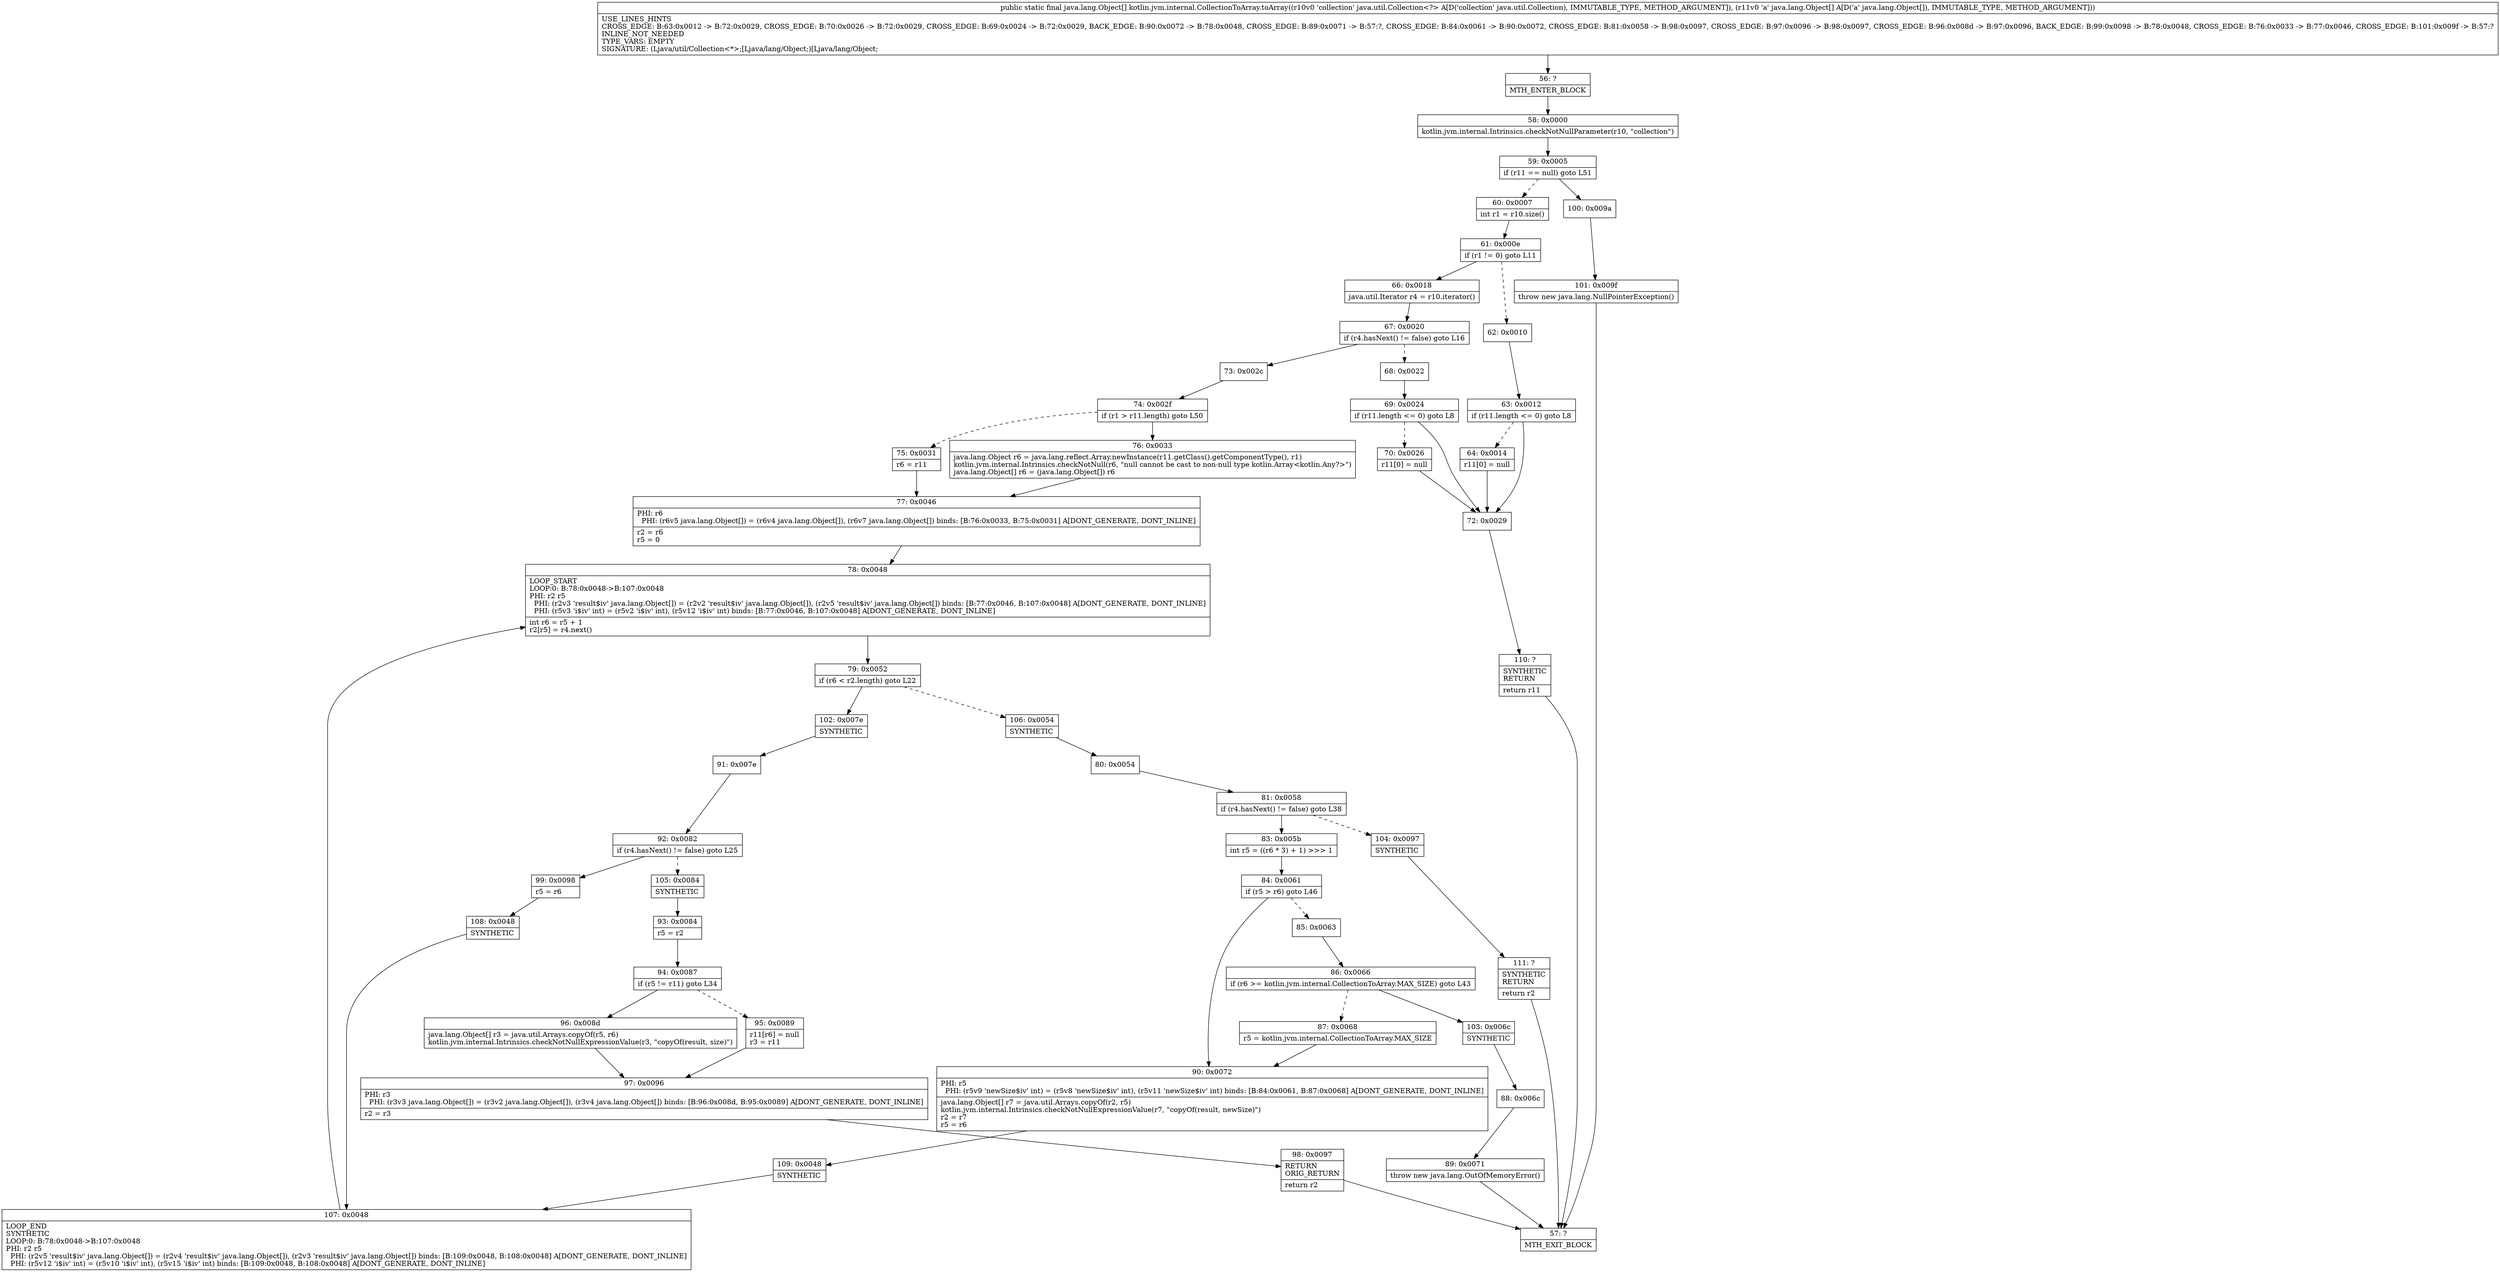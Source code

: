 digraph "CFG forkotlin.jvm.internal.CollectionToArray.toArray(Ljava\/util\/Collection;[Ljava\/lang\/Object;)[Ljava\/lang\/Object;" {
Node_56 [shape=record,label="{56\:\ ?|MTH_ENTER_BLOCK\l}"];
Node_58 [shape=record,label="{58\:\ 0x0000|kotlin.jvm.internal.Intrinsics.checkNotNullParameter(r10, \"collection\")\l}"];
Node_59 [shape=record,label="{59\:\ 0x0005|if (r11 == null) goto L51\l}"];
Node_60 [shape=record,label="{60\:\ 0x0007|int r1 = r10.size()\l}"];
Node_61 [shape=record,label="{61\:\ 0x000e|if (r1 != 0) goto L11\l}"];
Node_62 [shape=record,label="{62\:\ 0x0010}"];
Node_63 [shape=record,label="{63\:\ 0x0012|if (r11.length \<= 0) goto L8\l}"];
Node_64 [shape=record,label="{64\:\ 0x0014|r11[0] = null\l}"];
Node_72 [shape=record,label="{72\:\ 0x0029}"];
Node_110 [shape=record,label="{110\:\ ?|SYNTHETIC\lRETURN\l|return r11\l}"];
Node_57 [shape=record,label="{57\:\ ?|MTH_EXIT_BLOCK\l}"];
Node_66 [shape=record,label="{66\:\ 0x0018|java.util.Iterator r4 = r10.iterator()\l}"];
Node_67 [shape=record,label="{67\:\ 0x0020|if (r4.hasNext() != false) goto L16\l}"];
Node_68 [shape=record,label="{68\:\ 0x0022}"];
Node_69 [shape=record,label="{69\:\ 0x0024|if (r11.length \<= 0) goto L8\l}"];
Node_70 [shape=record,label="{70\:\ 0x0026|r11[0] = null\l}"];
Node_73 [shape=record,label="{73\:\ 0x002c}"];
Node_74 [shape=record,label="{74\:\ 0x002f|if (r1 \> r11.length) goto L50\l}"];
Node_75 [shape=record,label="{75\:\ 0x0031|r6 = r11\l}"];
Node_77 [shape=record,label="{77\:\ 0x0046|PHI: r6 \l  PHI: (r6v5 java.lang.Object[]) = (r6v4 java.lang.Object[]), (r6v7 java.lang.Object[]) binds: [B:76:0x0033, B:75:0x0031] A[DONT_GENERATE, DONT_INLINE]\l|r2 = r6\lr5 = 0\l}"];
Node_78 [shape=record,label="{78\:\ 0x0048|LOOP_START\lLOOP:0: B:78:0x0048\-\>B:107:0x0048\lPHI: r2 r5 \l  PHI: (r2v3 'result$iv' java.lang.Object[]) = (r2v2 'result$iv' java.lang.Object[]), (r2v5 'result$iv' java.lang.Object[]) binds: [B:77:0x0046, B:107:0x0048] A[DONT_GENERATE, DONT_INLINE]\l  PHI: (r5v3 'i$iv' int) = (r5v2 'i$iv' int), (r5v12 'i$iv' int) binds: [B:77:0x0046, B:107:0x0048] A[DONT_GENERATE, DONT_INLINE]\l|int r6 = r5 + 1\lr2[r5] = r4.next()\l}"];
Node_79 [shape=record,label="{79\:\ 0x0052|if (r6 \< r2.length) goto L22\l}"];
Node_102 [shape=record,label="{102\:\ 0x007e|SYNTHETIC\l}"];
Node_91 [shape=record,label="{91\:\ 0x007e}"];
Node_92 [shape=record,label="{92\:\ 0x0082|if (r4.hasNext() != false) goto L25\l}"];
Node_99 [shape=record,label="{99\:\ 0x0098|r5 = r6\l}"];
Node_108 [shape=record,label="{108\:\ 0x0048|SYNTHETIC\l}"];
Node_107 [shape=record,label="{107\:\ 0x0048|LOOP_END\lSYNTHETIC\lLOOP:0: B:78:0x0048\-\>B:107:0x0048\lPHI: r2 r5 \l  PHI: (r2v5 'result$iv' java.lang.Object[]) = (r2v4 'result$iv' java.lang.Object[]), (r2v3 'result$iv' java.lang.Object[]) binds: [B:109:0x0048, B:108:0x0048] A[DONT_GENERATE, DONT_INLINE]\l  PHI: (r5v12 'i$iv' int) = (r5v10 'i$iv' int), (r5v15 'i$iv' int) binds: [B:109:0x0048, B:108:0x0048] A[DONT_GENERATE, DONT_INLINE]\l}"];
Node_105 [shape=record,label="{105\:\ 0x0084|SYNTHETIC\l}"];
Node_93 [shape=record,label="{93\:\ 0x0084|r5 = r2\l}"];
Node_94 [shape=record,label="{94\:\ 0x0087|if (r5 != r11) goto L34\l}"];
Node_95 [shape=record,label="{95\:\ 0x0089|r11[r6] = null\lr3 = r11\l}"];
Node_97 [shape=record,label="{97\:\ 0x0096|PHI: r3 \l  PHI: (r3v3 java.lang.Object[]) = (r3v2 java.lang.Object[]), (r3v4 java.lang.Object[]) binds: [B:96:0x008d, B:95:0x0089] A[DONT_GENERATE, DONT_INLINE]\l|r2 = r3\l}"];
Node_98 [shape=record,label="{98\:\ 0x0097|RETURN\lORIG_RETURN\l|return r2\l}"];
Node_96 [shape=record,label="{96\:\ 0x008d|java.lang.Object[] r3 = java.util.Arrays.copyOf(r5, r6)\lkotlin.jvm.internal.Intrinsics.checkNotNullExpressionValue(r3, \"copyOf(result, size)\")\l}"];
Node_106 [shape=record,label="{106\:\ 0x0054|SYNTHETIC\l}"];
Node_80 [shape=record,label="{80\:\ 0x0054}"];
Node_81 [shape=record,label="{81\:\ 0x0058|if (r4.hasNext() != false) goto L38\l}"];
Node_83 [shape=record,label="{83\:\ 0x005b|int r5 = ((r6 * 3) + 1) \>\>\> 1\l}"];
Node_84 [shape=record,label="{84\:\ 0x0061|if (r5 \> r6) goto L46\l}"];
Node_85 [shape=record,label="{85\:\ 0x0063}"];
Node_86 [shape=record,label="{86\:\ 0x0066|if (r6 \>= kotlin.jvm.internal.CollectionToArray.MAX_SIZE) goto L43\l}"];
Node_87 [shape=record,label="{87\:\ 0x0068|r5 = kotlin.jvm.internal.CollectionToArray.MAX_SIZE\l}"];
Node_103 [shape=record,label="{103\:\ 0x006c|SYNTHETIC\l}"];
Node_88 [shape=record,label="{88\:\ 0x006c}"];
Node_89 [shape=record,label="{89\:\ 0x0071|throw new java.lang.OutOfMemoryError()\l}"];
Node_90 [shape=record,label="{90\:\ 0x0072|PHI: r5 \l  PHI: (r5v9 'newSize$iv' int) = (r5v8 'newSize$iv' int), (r5v11 'newSize$iv' int) binds: [B:84:0x0061, B:87:0x0068] A[DONT_GENERATE, DONT_INLINE]\l|java.lang.Object[] r7 = java.util.Arrays.copyOf(r2, r5)\lkotlin.jvm.internal.Intrinsics.checkNotNullExpressionValue(r7, \"copyOf(result, newSize)\")\lr2 = r7\lr5 = r6\l}"];
Node_109 [shape=record,label="{109\:\ 0x0048|SYNTHETIC\l}"];
Node_104 [shape=record,label="{104\:\ 0x0097|SYNTHETIC\l}"];
Node_111 [shape=record,label="{111\:\ ?|SYNTHETIC\lRETURN\l|return r2\l}"];
Node_76 [shape=record,label="{76\:\ 0x0033|java.lang.Object r6 = java.lang.reflect.Array.newInstance(r11.getClass().getComponentType(), r1)\lkotlin.jvm.internal.Intrinsics.checkNotNull(r6, \"null cannot be cast to non\-null type kotlin.Array\<kotlin.Any?\>\")\ljava.lang.Object[] r6 = (java.lang.Object[]) r6\l}"];
Node_100 [shape=record,label="{100\:\ 0x009a}"];
Node_101 [shape=record,label="{101\:\ 0x009f|throw new java.lang.NullPointerException()\l}"];
MethodNode[shape=record,label="{public static final java.lang.Object[] kotlin.jvm.internal.CollectionToArray.toArray((r10v0 'collection' java.util.Collection\<?\> A[D('collection' java.util.Collection), IMMUTABLE_TYPE, METHOD_ARGUMENT]), (r11v0 'a' java.lang.Object[] A[D('a' java.lang.Object[]), IMMUTABLE_TYPE, METHOD_ARGUMENT]))  | USE_LINES_HINTS\lCROSS_EDGE: B:63:0x0012 \-\> B:72:0x0029, CROSS_EDGE: B:70:0x0026 \-\> B:72:0x0029, CROSS_EDGE: B:69:0x0024 \-\> B:72:0x0029, BACK_EDGE: B:90:0x0072 \-\> B:78:0x0048, CROSS_EDGE: B:89:0x0071 \-\> B:57:?, CROSS_EDGE: B:84:0x0061 \-\> B:90:0x0072, CROSS_EDGE: B:81:0x0058 \-\> B:98:0x0097, CROSS_EDGE: B:97:0x0096 \-\> B:98:0x0097, CROSS_EDGE: B:96:0x008d \-\> B:97:0x0096, BACK_EDGE: B:99:0x0098 \-\> B:78:0x0048, CROSS_EDGE: B:76:0x0033 \-\> B:77:0x0046, CROSS_EDGE: B:101:0x009f \-\> B:57:?\lINLINE_NOT_NEEDED\lTYPE_VARS: EMPTY\lSIGNATURE: (Ljava\/util\/Collection\<*\>;[Ljava\/lang\/Object;)[Ljava\/lang\/Object;\l}"];
MethodNode -> Node_56;Node_56 -> Node_58;
Node_58 -> Node_59;
Node_59 -> Node_60[style=dashed];
Node_59 -> Node_100;
Node_60 -> Node_61;
Node_61 -> Node_62[style=dashed];
Node_61 -> Node_66;
Node_62 -> Node_63;
Node_63 -> Node_64[style=dashed];
Node_63 -> Node_72;
Node_64 -> Node_72;
Node_72 -> Node_110;
Node_110 -> Node_57;
Node_66 -> Node_67;
Node_67 -> Node_68[style=dashed];
Node_67 -> Node_73;
Node_68 -> Node_69;
Node_69 -> Node_70[style=dashed];
Node_69 -> Node_72;
Node_70 -> Node_72;
Node_73 -> Node_74;
Node_74 -> Node_75[style=dashed];
Node_74 -> Node_76;
Node_75 -> Node_77;
Node_77 -> Node_78;
Node_78 -> Node_79;
Node_79 -> Node_102;
Node_79 -> Node_106[style=dashed];
Node_102 -> Node_91;
Node_91 -> Node_92;
Node_92 -> Node_99;
Node_92 -> Node_105[style=dashed];
Node_99 -> Node_108;
Node_108 -> Node_107;
Node_107 -> Node_78;
Node_105 -> Node_93;
Node_93 -> Node_94;
Node_94 -> Node_95[style=dashed];
Node_94 -> Node_96;
Node_95 -> Node_97;
Node_97 -> Node_98;
Node_98 -> Node_57;
Node_96 -> Node_97;
Node_106 -> Node_80;
Node_80 -> Node_81;
Node_81 -> Node_83;
Node_81 -> Node_104[style=dashed];
Node_83 -> Node_84;
Node_84 -> Node_85[style=dashed];
Node_84 -> Node_90;
Node_85 -> Node_86;
Node_86 -> Node_87[style=dashed];
Node_86 -> Node_103;
Node_87 -> Node_90;
Node_103 -> Node_88;
Node_88 -> Node_89;
Node_89 -> Node_57;
Node_90 -> Node_109;
Node_109 -> Node_107;
Node_104 -> Node_111;
Node_111 -> Node_57;
Node_76 -> Node_77;
Node_100 -> Node_101;
Node_101 -> Node_57;
}

